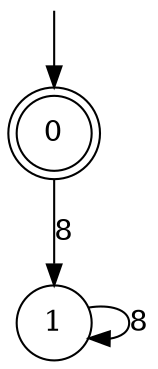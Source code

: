 digraph g {

	s0 [shape="doublecircle" label="0"];
	s1 [shape="circle" label="1"];
	s0 -> s1 [label="8"];
	s1 -> s1 [label="8"];

__start0 [label="" shape="none" width="0" height="0"];
__start0 -> s0;

}

